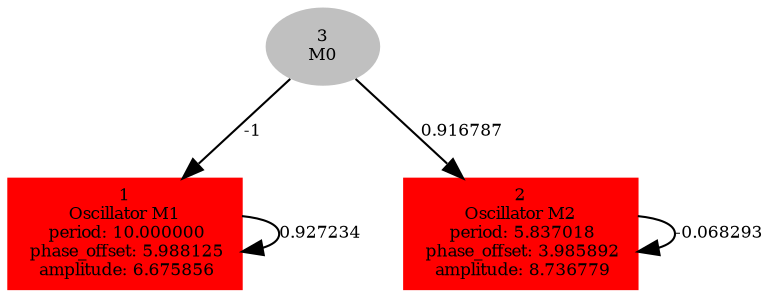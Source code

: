  digraph g{ forcelabels=true;
1 [label=<1<BR />Oscillator M1<BR /> period: 10.000000<BR /> phase_offset: 5.988125<BR /> amplitude: 6.675856>, shape=box,color=red,style=filled,fontsize=8];2 [label=<2<BR />Oscillator M2<BR /> period: 5.837018<BR /> phase_offset: 3.985892<BR /> amplitude: 8.736779>, shape=box,color=red,style=filled,fontsize=8];3[label=<3<BR/>M0>,color="grey",style=filled,fontsize=8];
1 -> 1[label="0.927234 ",fontsize="8"];
2 -> 2[label="-0.068293 ",fontsize="8"];
3 -> 1[label="-1 ",fontsize="8"];
3 -> 2[label="0.916787 ",fontsize="8"];
 }

